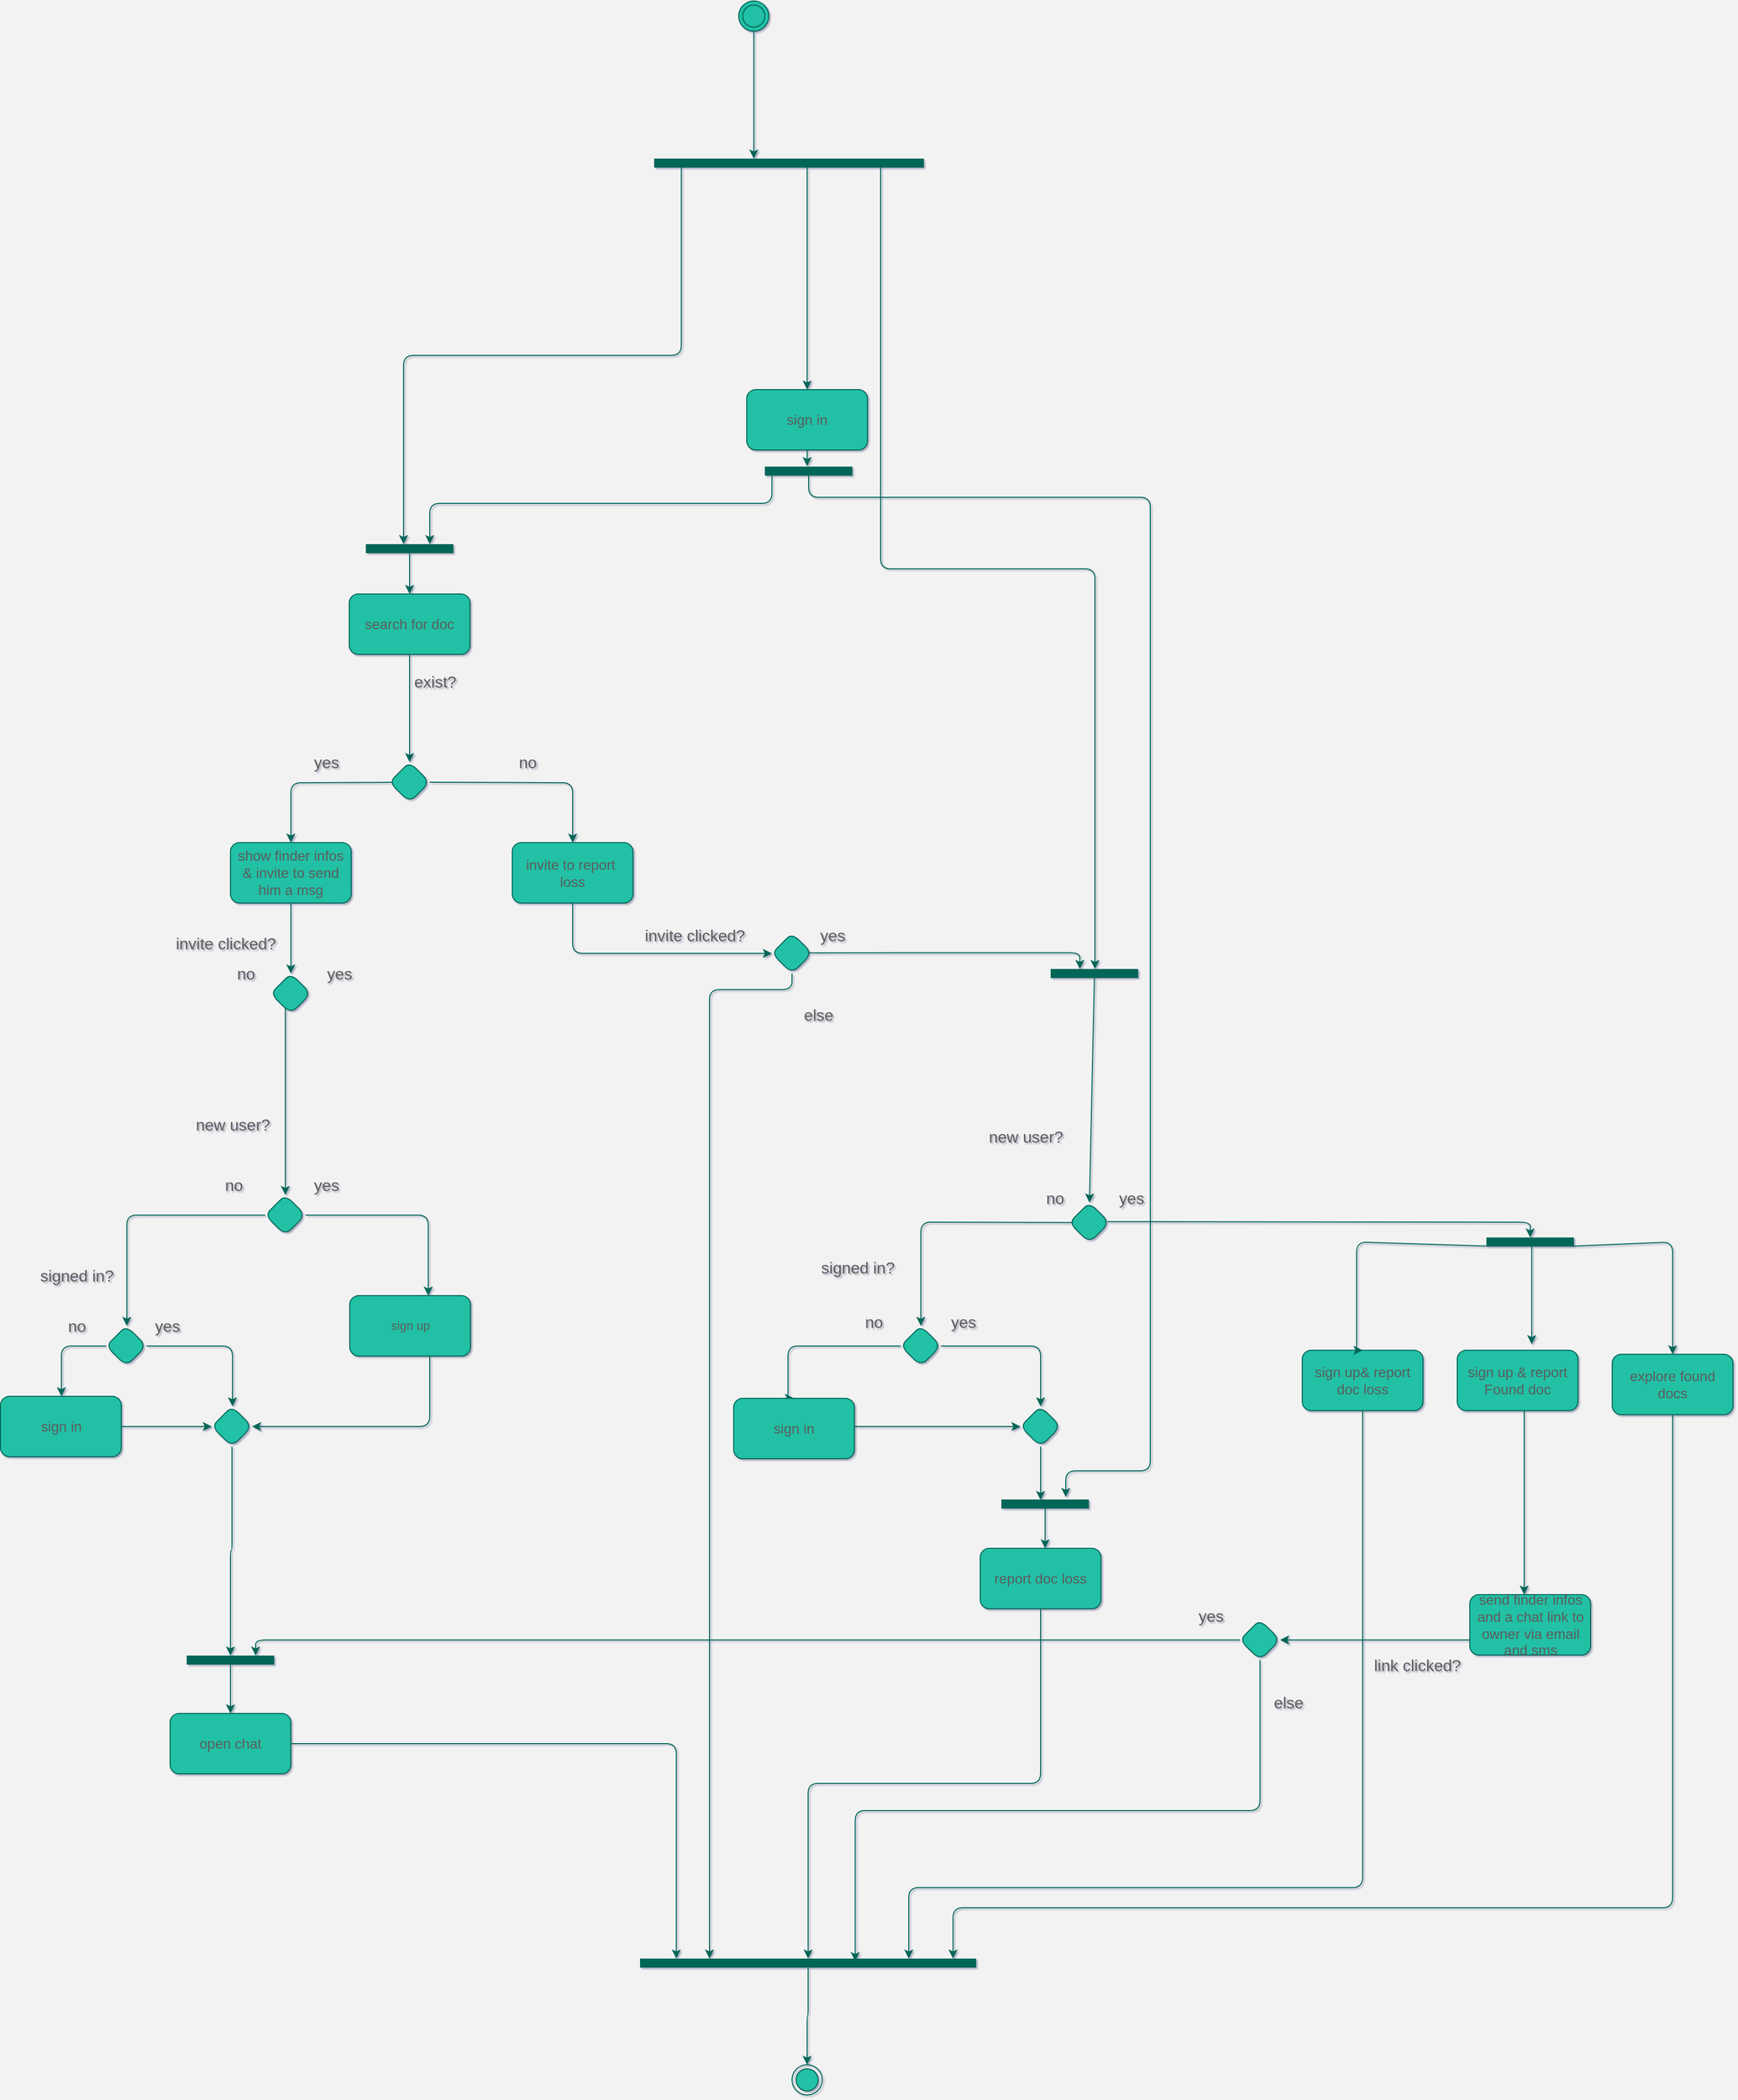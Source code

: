 <mxfile version="13.10.0" type="embed">
    <diagram id="foMfRqhruvX1AsDXUJWu" name="Page-1">
        <mxGraphModel dx="1956" dy="1659" grid="1" gridSize="10" guides="1" tooltips="1" connect="1" arrows="1" fold="1" page="0" pageScale="1" pageWidth="827" pageHeight="1169" background="#F2F2F2" math="0" shadow="1">
            <root>
                <mxCell id="0"/>
                <mxCell id="1" parent="0"/>
                <mxCell id="2" style="edgeStyle=orthogonalEdgeStyle;orthogonalLoop=1;jettySize=auto;html=1;fontSize=14;exitX=0.5;exitY=1;exitDx=0;exitDy=0;strokeColor=#006658;fontColor=#5C5C5C;" parent="1" source="12" target="35" edge="1">
                    <mxGeometry relative="1" as="geometry">
                        <Array as="points">
                            <mxPoint x="702" y="240"/>
                            <mxPoint x="910" y="240"/>
                        </Array>
                    </mxGeometry>
                </mxCell>
                <mxCell id="3" value="" style="ellipse;html=1;shape=endState;fillColor=#21C0A5;strokeColor=#006658;fontColor=#5C5C5C;rounded=1;" parent="1" vertex="1">
                    <mxGeometry x="920" y="1344" width="30" height="30" as="geometry"/>
                </mxCell>
                <mxCell id="4" style="orthogonalLoop=1;jettySize=auto;html=1;strokeColor=#006658;fontColor=#5C5C5C;" parent="1" source="5" target="16" edge="1">
                    <mxGeometry relative="1" as="geometry">
                        <mxPoint x="98" y="-499" as="targetPoint"/>
                    </mxGeometry>
                </mxCell>
                <mxCell id="5" value="" style="ellipse;shape=doubleEllipse;html=1;dashed=0;whitespace=wrap;aspect=fixed;fillColor=#21C0A5;strokeColor=#006658;fontColor=#5C5C5C;rounded=1;" parent="1" vertex="1">
                    <mxGeometry x="867" y="-706" width="30" height="30" as="geometry"/>
                </mxCell>
                <mxCell id="6" value="" style="edgeStyle=orthogonalEdgeStyle;orthogonalLoop=1;jettySize=auto;html=1;entryX=0.5;entryY=0;entryDx=0;entryDy=0;strokeColor=#006658;fontColor=#5C5C5C;" parent="1" source="8" target="11" edge="1">
                    <mxGeometry relative="1" as="geometry"/>
                </mxCell>
                <mxCell id="7" style="edgeStyle=orthogonalEdgeStyle;orthogonalLoop=1;jettySize=auto;html=1;strokeColor=#006658;fontColor=#5C5C5C;" parent="1" edge="1">
                    <mxGeometry relative="1" as="geometry">
                        <mxPoint x="580.0" y="-160.0" as="targetPoint"/>
                        <mxPoint x="580" y="-160" as="sourcePoint"/>
                    </mxGeometry>
                </mxCell>
                <mxCell id="8" value="search for doc" style="whiteSpace=wrap;html=1;shadow=0;glass=0;fontSize=14;fillColor=#21C0A5;strokeColor=#006658;fontColor=#5C5C5C;rounded=1;" parent="1" vertex="1">
                    <mxGeometry x="480" y="-117" width="120" height="60" as="geometry"/>
                </mxCell>
                <mxCell id="9" style="edgeStyle=orthogonalEdgeStyle;orthogonalLoop=1;jettySize=auto;html=1;entryX=0.5;entryY=0;entryDx=0;entryDy=0;strokeColor=#006658;fontColor=#5C5C5C;" parent="1" target="19" edge="1">
                    <mxGeometry relative="1" as="geometry">
                        <mxPoint x="530" y="70" as="sourcePoint"/>
                    </mxGeometry>
                </mxCell>
                <mxCell id="10" style="edgeStyle=orthogonalEdgeStyle;orthogonalLoop=1;jettySize=auto;html=1;strokeColor=#006658;fontColor=#5C5C5C;" parent="1" target="12" edge="1">
                    <mxGeometry relative="1" as="geometry">
                        <mxPoint x="560" y="70" as="sourcePoint"/>
                    </mxGeometry>
                </mxCell>
                <mxCell id="11" value="" style="rhombus;whiteSpace=wrap;html=1;shadow=0;glass=0;fillColor=#21C0A5;strokeColor=#006658;fontColor=#5C5C5C;rounded=1;" parent="1" vertex="1">
                    <mxGeometry x="520" y="50" width="40" height="40" as="geometry"/>
                </mxCell>
                <mxCell id="12" value="invite to report&amp;nbsp;&lt;br style=&quot;font-size: 14px&quot;&gt;loss" style="whiteSpace=wrap;html=1;shadow=0;glass=0;fontSize=14;fillColor=#21C0A5;strokeColor=#006658;fontColor=#5C5C5C;rounded=1;" parent="1" vertex="1">
                    <mxGeometry x="642" y="130" width="120" height="60" as="geometry"/>
                </mxCell>
                <mxCell id="13" style="edgeStyle=orthogonalEdgeStyle;orthogonalLoop=1;jettySize=auto;html=1;strokeColor=#006658;fontColor=#5C5C5C;" parent="1" source="16" target="87" edge="1">
                    <mxGeometry relative="1" as="geometry">
                        <Array as="points">
                            <mxPoint x="810" y="-354"/>
                            <mxPoint x="534" y="-354"/>
                        </Array>
                    </mxGeometry>
                </mxCell>
                <mxCell id="14" value="" style="edgeStyle=orthogonalEdgeStyle;orthogonalLoop=1;jettySize=auto;html=1;strokeColor=#006658;fontColor=#5C5C5C;" parent="1" source="16" target="85" edge="1">
                    <mxGeometry relative="1" as="geometry">
                        <mxPoint x="-410" y="-247" as="sourcePoint"/>
                        <mxPoint x="1241" y="248" as="targetPoint"/>
                        <Array as="points">
                            <mxPoint x="1008" y="-142"/>
                            <mxPoint x="1221" y="-142"/>
                        </Array>
                    </mxGeometry>
                </mxCell>
                <mxCell id="15" style="orthogonalLoop=1;jettySize=auto;html=1;entryX=0.5;entryY=0;entryDx=0;entryDy=0;strokeColor=#006658;fontColor=#5C5C5C;" parent="1" source="16" target="22" edge="1">
                    <mxGeometry relative="1" as="geometry">
                        <mxPoint x="943.6" y="-384.4" as="targetPoint"/>
                    </mxGeometry>
                </mxCell>
                <mxCell id="16" value="" style="line;strokeWidth=9;html=1;perimeter=backbonePerimeter;points=[];outlineConnect=0;shadow=0;glass=0;rotation=0;spacing=9;fontSize=18;fillColor=#21C0A5;strokeColor=#006658;fontColor=#5C5C5C;rounded=1;" parent="1" vertex="1">
                    <mxGeometry x="783" y="-550" width="268" height="10" as="geometry"/>
                </mxCell>
                <mxCell id="17" style="edgeStyle=orthogonalEdgeStyle;orthogonalLoop=1;jettySize=auto;html=1;exitX=0.921;exitY=0.486;exitDx=0;exitDy=0;exitPerimeter=0;strokeColor=#006658;fontColor=#5C5C5C;" parent="1" source="35" target="85" edge="1">
                    <mxGeometry relative="1" as="geometry">
                        <mxPoint x="620" y="136" as="sourcePoint"/>
                        <mxPoint x="1201" y="240" as="targetPoint"/>
                        <Array as="points">
                            <mxPoint x="1206" y="239"/>
                        </Array>
                    </mxGeometry>
                </mxCell>
                <mxCell id="18" style="edgeStyle=orthogonalEdgeStyle;orthogonalLoop=1;jettySize=auto;html=1;entryX=0.5;entryY=0;entryDx=0;entryDy=0;fontSize=14;strokeColor=#006658;fontColor=#5C5C5C;" parent="1" source="19" target="40" edge="1">
                    <mxGeometry relative="1" as="geometry"/>
                </mxCell>
                <mxCell id="19" value="show finder infos&lt;br&gt;&amp;amp; invite to send him a msg" style="whiteSpace=wrap;html=1;shadow=0;glass=0;fontSize=14;fillColor=#21C0A5;strokeColor=#006658;fontColor=#5C5C5C;rounded=1;" parent="1" vertex="1">
                    <mxGeometry x="362" y="130" width="120" height="60" as="geometry"/>
                </mxCell>
                <mxCell id="20" style="edgeStyle=orthogonalEdgeStyle;orthogonalLoop=1;jettySize=auto;html=1;strokeColor=#006658;fontColor=#5C5C5C;" parent="1" source="46" target="87" edge="1">
                    <mxGeometry relative="1" as="geometry">
                        <mxPoint x="890" y="-150" as="sourcePoint"/>
                        <mxPoint x="560" y="-157" as="targetPoint"/>
                        <Array as="points">
                            <mxPoint x="900" y="-207"/>
                            <mxPoint x="560" y="-207"/>
                        </Array>
                    </mxGeometry>
                </mxCell>
                <mxCell id="21" style="edgeStyle=elbowEdgeStyle;orthogonalLoop=1;jettySize=auto;html=1;entryX=0.483;entryY=0;entryDx=0;entryDy=0;entryPerimeter=0;fontSize=18;strokeColor=#006658;fontColor=#5C5C5C;" parent="1" source="22" target="46" edge="1">
                    <mxGeometry relative="1" as="geometry"/>
                </mxCell>
                <mxCell id="22" value="sign in" style="whiteSpace=wrap;html=1;shadow=0;glass=0;fontSize=14;fillColor=#21C0A5;strokeColor=#006658;fontColor=#5C5C5C;rounded=1;" parent="1" vertex="1">
                    <mxGeometry x="875" y="-320" width="120" height="60" as="geometry"/>
                </mxCell>
                <mxCell id="23" value="" style="rhombus;whiteSpace=wrap;html=1;shadow=0;glass=0;fillColor=#21C0A5;strokeColor=#006658;fontColor=#5C5C5C;rounded=1;" parent="1" vertex="1">
                    <mxGeometry x="1195.5" y="487.5" width="40" height="40" as="geometry"/>
                </mxCell>
                <mxCell id="24" style="orthogonalLoop=1;jettySize=auto;html=1;exitX=0.096;exitY=0.496;exitDx=0;exitDy=0;exitPerimeter=0;edgeStyle=elbowEdgeStyle;elbow=vertical;entryX=0.5;entryY=0;entryDx=0;entryDy=0;strokeColor=#006658;fontColor=#5C5C5C;" parent="1" source="23" target="72" edge="1">
                    <mxGeometry relative="1" as="geometry">
                        <mxPoint x="1200.84" y="262.84" as="sourcePoint"/>
                        <mxPoint x="1071" y="704" as="targetPoint"/>
                        <Array as="points">
                            <mxPoint x="1094" y="507"/>
                            <mxPoint x="1000" y="576"/>
                            <mxPoint x="1124" y="507"/>
                        </Array>
                    </mxGeometry>
                </mxCell>
                <mxCell id="25" value="exist?" style="text;html=1;align=center;verticalAlign=middle;resizable=0;points=[];autosize=1;fontSize=16;fontColor=#5C5C5C;rounded=1;" parent="1" vertex="1">
                    <mxGeometry x="535" y="-40" width="60" height="20" as="geometry"/>
                </mxCell>
                <mxCell id="26" value="yes" style="text;html=1;align=center;verticalAlign=middle;resizable=0;points=[];autosize=1;fontSize=16;fontColor=#5C5C5C;rounded=1;" parent="1" vertex="1">
                    <mxGeometry x="437" y="40" width="40" height="20" as="geometry"/>
                </mxCell>
                <mxCell id="27" value="&lt;font style=&quot;font-size: 16px;&quot;&gt;no&lt;/font&gt;" style="text;html=1;align=center;verticalAlign=middle;resizable=0;points=[];autosize=1;fontSize=16;fontColor=#5C5C5C;rounded=1;" parent="1" vertex="1">
                    <mxGeometry x="642" y="40" width="30" height="20" as="geometry"/>
                </mxCell>
                <mxCell id="28" value="&lt;font style=&quot;font-size: 16px&quot;&gt;new user?&lt;/font&gt;" style="text;html=1;align=center;verticalAlign=middle;resizable=0;points=[];autosize=1;fontSize=16;fontColor=#5C5C5C;rounded=1;" parent="1" vertex="1">
                    <mxGeometry x="1107" y="412" width="90" height="20" as="geometry"/>
                </mxCell>
                <mxCell id="29" value="&lt;font style=&quot;font-size: 16px;&quot;&gt;no&lt;/font&gt;" style="text;html=1;align=center;verticalAlign=middle;resizable=0;points=[];autosize=1;fontSize=16;fontColor=#5C5C5C;rounded=1;" parent="1" vertex="1">
                    <mxGeometry x="1165.5" y="472.5" width="30" height="20" as="geometry"/>
                </mxCell>
                <mxCell id="30" value="yes" style="text;html=1;align=center;verticalAlign=middle;resizable=0;points=[];autosize=1;fontSize=16;arcSize=50;fontColor=#5C5C5C;rounded=1;" parent="1" vertex="1">
                    <mxGeometry x="1236.5" y="472.5" width="40" height="20" as="geometry"/>
                </mxCell>
                <mxCell id="31" value="signed in?" style="text;html=1;align=center;verticalAlign=middle;resizable=0;points=[];autosize=1;fontSize=16;fontColor=#5C5C5C;rounded=1;" parent="1" vertex="1">
                    <mxGeometry x="940" y="542" width="90" height="20" as="geometry"/>
                </mxCell>
                <mxCell id="32" value="yes" style="text;html=1;align=center;verticalAlign=middle;resizable=0;points=[];autosize=1;fontSize=16;fontColor=#5C5C5C;rounded=1;" parent="1" vertex="1">
                    <mxGeometry x="1070" y="596" width="40" height="20" as="geometry"/>
                </mxCell>
                <mxCell id="33" value="&lt;font style=&quot;font-size: 16px;&quot;&gt;no&lt;/font&gt;" style="text;html=1;align=center;verticalAlign=middle;resizable=0;points=[];autosize=1;fontSize=16;fontColor=#5C5C5C;rounded=1;" parent="1" vertex="1">
                    <mxGeometry x="986" y="596" width="30" height="20" as="geometry"/>
                </mxCell>
                <mxCell id="34" style="edgeStyle=orthogonalEdgeStyle;orthogonalLoop=1;jettySize=auto;html=1;fontSize=14;exitX=0.5;exitY=1;exitDx=0;exitDy=0;strokeColor=#006658;fontColor=#5C5C5C;" parent="1" source="35" target="103" edge="1">
                    <mxGeometry relative="1" as="geometry">
                        <mxPoint x="910" y="1245.833" as="targetPoint"/>
                        <Array as="points">
                            <mxPoint x="920" y="276"/>
                            <mxPoint x="838" y="276"/>
                        </Array>
                    </mxGeometry>
                </mxCell>
                <mxCell id="35" value="" style="rhombus;whiteSpace=wrap;html=1;shadow=0;glass=0;fillColor=#21C0A5;strokeColor=#006658;fontColor=#5C5C5C;rounded=1;" parent="1" vertex="1">
                    <mxGeometry x="900" y="220" width="40" height="40" as="geometry"/>
                </mxCell>
                <mxCell id="36" value="invite clicked?" style="text;html=1;align=center;verticalAlign=middle;resizable=0;points=[];autosize=1;fontSize=16;fontColor=#5C5C5C;rounded=1;" parent="1" vertex="1">
                    <mxGeometry x="763" y="212" width="120" height="20" as="geometry"/>
                </mxCell>
                <mxCell id="37" value="yes" style="text;html=1;align=center;verticalAlign=middle;resizable=0;points=[];autosize=1;fontSize=16;fontColor=#5C5C5C;rounded=1;" parent="1" vertex="1">
                    <mxGeometry x="940" y="212" width="40" height="20" as="geometry"/>
                </mxCell>
                <mxCell id="38" value="&lt;font style=&quot;font-size: 16px&quot;&gt;else&lt;/font&gt;" style="text;html=1;align=center;verticalAlign=middle;resizable=0;points=[];autosize=1;fontSize=16;fontColor=#5C5C5C;rounded=1;" parent="1" vertex="1">
                    <mxGeometry x="926" y="289" width="39" height="23" as="geometry"/>
                </mxCell>
                <mxCell id="39" style="edgeStyle=elbowEdgeStyle;orthogonalLoop=1;jettySize=auto;html=1;entryX=0.5;entryY=0;entryDx=0;entryDy=0;fontSize=18;strokeColor=#006658;fontColor=#5C5C5C;" parent="1" source="40" target="49" edge="1">
                    <mxGeometry relative="1" as="geometry"/>
                </mxCell>
                <mxCell id="40" value="" style="rhombus;whiteSpace=wrap;html=1;shadow=0;glass=0;fillColor=#21C0A5;strokeColor=#006658;fontColor=#5C5C5C;rounded=1;" parent="1" vertex="1">
                    <mxGeometry x="402" y="260" width="40" height="40" as="geometry"/>
                </mxCell>
                <mxCell id="41" value="invite clicked?" style="text;html=1;align=center;verticalAlign=middle;resizable=0;points=[];autosize=1;fontSize=16;fontColor=#5C5C5C;rounded=1;" parent="1" vertex="1">
                    <mxGeometry x="296.5" y="220" width="120" height="20" as="geometry"/>
                </mxCell>
                <mxCell id="42" value="yes" style="text;html=1;align=center;verticalAlign=middle;resizable=0;points=[];autosize=1;fontSize=16;fontColor=#5C5C5C;rounded=1;" parent="1" vertex="1">
                    <mxGeometry x="450" y="250" width="40" height="20" as="geometry"/>
                </mxCell>
                <mxCell id="43" value="&lt;font style=&quot;font-size: 16px;&quot;&gt;no&lt;/font&gt;" style="text;html=1;align=center;verticalAlign=middle;resizable=0;points=[];autosize=1;fontSize=16;fontColor=#5C5C5C;rounded=1;" parent="1" vertex="1">
                    <mxGeometry x="362" y="250" width="30" height="20" as="geometry"/>
                </mxCell>
                <mxCell id="44" style="orthogonalLoop=1;jettySize=auto;html=1;entryX=0.5;entryY=0;entryDx=0;entryDy=0;fontSize=18;strokeColor=#006658;fontColor=#5C5C5C;" parent="1" target="23" edge="1">
                    <mxGeometry relative="1" as="geometry">
                        <mxPoint x="1220.565" y="259.565" as="sourcePoint"/>
                    </mxGeometry>
                </mxCell>
                <mxCell id="45" style="edgeStyle=orthogonalEdgeStyle;orthogonalLoop=1;jettySize=auto;html=1;strokeColor=#006658;fontColor=#5C5C5C;" parent="1" source="46" edge="1">
                    <mxGeometry relative="1" as="geometry">
                        <mxPoint x="1192" y="780" as="targetPoint"/>
                        <mxPoint x="956" y="-214" as="sourcePoint"/>
                        <Array as="points">
                            <mxPoint x="936" y="-213"/>
                            <mxPoint x="1276" y="-213"/>
                            <mxPoint x="1276" y="754"/>
                            <mxPoint x="1192" y="754"/>
                        </Array>
                    </mxGeometry>
                </mxCell>
                <mxCell id="46" value="" style="line;strokeWidth=9;html=1;perimeter=backbonePerimeter;points=[];outlineConnect=0;shadow=0;glass=0;rotation=0;spacing=9;fontSize=18;fillColor=#21C0A5;strokeColor=#006658;fontColor=#5C5C5C;rounded=1;" parent="1" vertex="1">
                    <mxGeometry x="893" y="-244" width="87" height="10" as="geometry"/>
                </mxCell>
                <mxCell id="47" value="" style="edgeStyle=elbowEdgeStyle;orthogonalLoop=1;jettySize=auto;html=1;fontSize=18;strokeColor=#006658;fontColor=#5C5C5C;" parent="1" source="49" target="54" edge="1">
                    <mxGeometry relative="1" as="geometry">
                        <Array as="points">
                            <mxPoint x="558.5" y="550"/>
                        </Array>
                    </mxGeometry>
                </mxCell>
                <mxCell id="48" style="edgeStyle=elbowEdgeStyle;orthogonalLoop=1;jettySize=auto;html=1;fontSize=18;entryX=0.5;entryY=0;entryDx=0;entryDy=0;strokeColor=#006658;fontColor=#5C5C5C;" parent="1" source="49" target="59" edge="1">
                    <mxGeometry relative="1" as="geometry">
                        <mxPoint x="258.5" y="620" as="targetPoint"/>
                        <Array as="points">
                            <mxPoint x="259" y="500"/>
                            <mxPoint x="370" y="500"/>
                            <mxPoint x="259" y="510"/>
                            <mxPoint x="258.5" y="530"/>
                        </Array>
                    </mxGeometry>
                </mxCell>
                <mxCell id="49" value="" style="rhombus;whiteSpace=wrap;html=1;shadow=0;glass=0;fillColor=#21C0A5;strokeColor=#006658;fontColor=#5C5C5C;rounded=1;" parent="1" vertex="1">
                    <mxGeometry x="396.5" y="480" width="40" height="40" as="geometry"/>
                </mxCell>
                <mxCell id="50" value="&lt;font style=&quot;font-size: 16px&quot;&gt;new user?&lt;/font&gt;" style="text;html=1;align=center;verticalAlign=middle;resizable=0;points=[];autosize=1;fontSize=16;fontColor=#5C5C5C;rounded=1;" parent="1" vertex="1">
                    <mxGeometry x="318.5" y="400" width="90" height="20" as="geometry"/>
                </mxCell>
                <mxCell id="51" value="&lt;font style=&quot;font-size: 16px;&quot;&gt;no&lt;/font&gt;" style="text;html=1;align=center;verticalAlign=middle;resizable=0;points=[];autosize=1;fontSize=16;fontColor=#5C5C5C;rounded=1;" parent="1" vertex="1">
                    <mxGeometry x="350" y="460" width="30" height="20" as="geometry"/>
                </mxCell>
                <mxCell id="52" value="yes" style="text;html=1;align=center;verticalAlign=middle;resizable=0;points=[];autosize=1;fontSize=16;fontColor=#5C5C5C;rounded=1;" parent="1" vertex="1">
                    <mxGeometry x="436.5" y="460" width="40" height="20" as="geometry"/>
                </mxCell>
                <mxCell id="53" style="edgeStyle=orthogonalEdgeStyle;orthogonalLoop=1;jettySize=auto;html=1;entryX=1;entryY=0.5;entryDx=0;entryDy=0;strokeColor=#006658;fontColor=#5C5C5C;" parent="1" source="54" target="66" edge="1">
                    <mxGeometry relative="1" as="geometry">
                        <Array as="points">
                            <mxPoint x="560" y="710"/>
                        </Array>
                    </mxGeometry>
                </mxCell>
                <mxCell id="54" value="sign up" style="whiteSpace=wrap;html=1;shadow=0;glass=0;fillColor=#21C0A5;strokeColor=#006658;fontColor=#5C5C5C;rounded=1;" parent="1" vertex="1">
                    <mxGeometry x="480.5" y="580" width="120" height="60" as="geometry"/>
                </mxCell>
                <mxCell id="55" style="edgeStyle=orthogonalEdgeStyle;orthogonalLoop=1;jettySize=auto;html=1;strokeColor=#006658;fontColor=#5C5C5C;" parent="1" source="56" target="103" edge="1">
                    <mxGeometry relative="1" as="geometry">
                        <mxPoint x="802.5" y="1220" as="targetPoint"/>
                        <Array as="points">
                            <mxPoint x="805" y="1025"/>
                        </Array>
                    </mxGeometry>
                </mxCell>
                <mxCell id="56" value="&lt;font style=&quot;font-size: 14px&quot;&gt;open chat&lt;/font&gt;" style="whiteSpace=wrap;html=1;shadow=0;glass=0;fillColor=#21C0A5;strokeColor=#006658;fontColor=#5C5C5C;rounded=1;" parent="1" vertex="1">
                    <mxGeometry x="302" y="995" width="120" height="60" as="geometry"/>
                </mxCell>
                <mxCell id="57" style="edgeStyle=elbowEdgeStyle;orthogonalLoop=1;jettySize=auto;html=1;entryX=0.5;entryY=0;entryDx=0;entryDy=0;fontSize=18;strokeColor=#006658;fontColor=#5C5C5C;" parent="1" source="59" target="66" edge="1">
                    <mxGeometry relative="1" as="geometry">
                        <mxPoint x="280" y="630" as="sourcePoint"/>
                        <Array as="points">
                            <mxPoint x="364" y="660"/>
                            <mxPoint x="360" y="640"/>
                            <mxPoint x="364" y="650"/>
                            <mxPoint x="350" y="650"/>
                            <mxPoint x="321" y="660"/>
                        </Array>
                    </mxGeometry>
                </mxCell>
                <mxCell id="58" style="edgeStyle=orthogonalEdgeStyle;orthogonalLoop=1;jettySize=auto;html=1;strokeColor=#006658;fontColor=#5C5C5C;" parent="1" source="59" target="64" edge="1">
                    <mxGeometry relative="1" as="geometry">
                        <mxPoint x="180" y="680" as="targetPoint"/>
                        <Array as="points">
                            <mxPoint x="194" y="630"/>
                        </Array>
                    </mxGeometry>
                </mxCell>
                <mxCell id="59" value="" style="rhombus;whiteSpace=wrap;html=1;shadow=0;glass=0;fillColor=#21C0A5;strokeColor=#006658;fontColor=#5C5C5C;rounded=1;" parent="1" vertex="1">
                    <mxGeometry x="238.5" y="610" width="40" height="40" as="geometry"/>
                </mxCell>
                <mxCell id="60" value="yes" style="text;html=1;align=center;verticalAlign=middle;resizable=0;points=[];autosize=1;fontSize=16;fontColor=#5C5C5C;rounded=1;" parent="1" vertex="1">
                    <mxGeometry x="278.5" y="600" width="40" height="20" as="geometry"/>
                </mxCell>
                <mxCell id="61" value="&lt;font style=&quot;font-size: 16px;&quot;&gt;no&lt;/font&gt;" style="text;html=1;align=center;verticalAlign=middle;resizable=0;points=[];autosize=1;fontSize=16;fontColor=#5C5C5C;rounded=1;" parent="1" vertex="1">
                    <mxGeometry x="193.5" y="600" width="30" height="20" as="geometry"/>
                </mxCell>
                <mxCell id="62" value="signed in?" style="text;html=1;align=center;verticalAlign=middle;resizable=0;points=[];autosize=1;fontSize=16;fontColor=#5C5C5C;rounded=1;" parent="1" vertex="1">
                    <mxGeometry x="163.5" y="550" width="90" height="20" as="geometry"/>
                </mxCell>
                <mxCell id="63" style="edgeStyle=orthogonalEdgeStyle;orthogonalLoop=1;jettySize=auto;html=1;entryX=0;entryY=0.5;entryDx=0;entryDy=0;strokeColor=#006658;fontColor=#5C5C5C;" parent="1" source="64" target="66" edge="1">
                    <mxGeometry relative="1" as="geometry"/>
                </mxCell>
                <mxCell id="64" value="&lt;font style=&quot;font-size: 14px&quot;&gt;sign in&lt;/font&gt;" style="whiteSpace=wrap;html=1;shadow=0;glass=0;fillColor=#21C0A5;strokeColor=#006658;fontColor=#5C5C5C;rounded=1;" parent="1" vertex="1">
                    <mxGeometry x="133.5" y="680" width="120" height="60" as="geometry"/>
                </mxCell>
                <mxCell id="65" style="edgeStyle=orthogonalEdgeStyle;orthogonalLoop=1;jettySize=auto;html=1;strokeColor=#006658;fontColor=#5C5C5C;" parent="1" source="66" target="95" edge="1">
                    <mxGeometry relative="1" as="geometry"/>
                </mxCell>
                <mxCell id="66" value="" style="rhombus;whiteSpace=wrap;html=1;shadow=0;glass=0;fillColor=#21C0A5;strokeColor=#006658;fontColor=#5C5C5C;rounded=1;" parent="1" vertex="1">
                    <mxGeometry x="343.5" y="690" width="40" height="40" as="geometry"/>
                </mxCell>
                <mxCell id="67" style="edgeStyle=elbowEdgeStyle;orthogonalLoop=1;jettySize=auto;elbow=vertical;html=1;strokeColor=#006658;fontColor=#5C5C5C;" parent="1" source="68" target="103" edge="1">
                    <mxGeometry relative="1" as="geometry">
                        <mxPoint x="1008" y="1233" as="targetPoint"/>
                        <Array as="points">
                            <mxPoint x="1036" y="1168"/>
                            <mxPoint x="1216" y="1168"/>
                            <mxPoint x="1060" y="1180"/>
                            <mxPoint x="1351" y="1156"/>
                            <mxPoint x="1027" y="1178"/>
                            <mxPoint x="1118" y="1106"/>
                            <mxPoint x="1226" y="1148"/>
                        </Array>
                    </mxGeometry>
                </mxCell>
                <mxCell id="68" value="sign up&amp;amp; report doc loss" style="whiteSpace=wrap;html=1;shadow=0;glass=0;fontSize=14;fillColor=#21C0A5;strokeColor=#006658;fontColor=#5C5C5C;rounded=1;" parent="1" vertex="1">
                    <mxGeometry x="1427" y="634.25" width="120" height="60" as="geometry"/>
                </mxCell>
                <mxCell id="69" style="orthogonalLoop=1;jettySize=auto;html=1;exitX=0.947;exitY=0.475;exitDx=0;exitDy=0;exitPerimeter=0;edgeStyle=elbowEdgeStyle;elbow=vertical;strokeColor=#006658;fontColor=#5C5C5C;" parent="1" source="23" target="84" edge="1">
                    <mxGeometry relative="1" as="geometry">
                        <mxPoint x="1233.88" y="490.0" as="sourcePoint"/>
                        <mxPoint x="1240" y="568" as="targetPoint"/>
                        <Array as="points">
                            <mxPoint x="1297" y="507"/>
                        </Array>
                    </mxGeometry>
                </mxCell>
                <mxCell id="70" style="edgeStyle=elbowEdgeStyle;orthogonalLoop=1;jettySize=auto;html=1;entryX=0.5;entryY=0;entryDx=0;entryDy=0;strokeColor=#006658;fontColor=#5C5C5C;" parent="1" source="72" target="78" edge="1">
                    <mxGeometry relative="1" as="geometry">
                        <Array as="points">
                            <mxPoint x="1167" y="660"/>
                        </Array>
                    </mxGeometry>
                </mxCell>
                <mxCell id="71" style="edgeStyle=elbowEdgeStyle;orthogonalLoop=1;jettySize=auto;html=1;entryX=0.5;entryY=0;entryDx=0;entryDy=0;strokeColor=#006658;fontColor=#5C5C5C;" parent="1" source="72" target="76" edge="1">
                    <mxGeometry relative="1" as="geometry">
                        <Array as="points">
                            <mxPoint x="916" y="654"/>
                        </Array>
                    </mxGeometry>
                </mxCell>
                <mxCell id="72" value="" style="rhombus;whiteSpace=wrap;html=1;shadow=0;glass=0;fillColor=#21C0A5;strokeColor=#006658;fontColor=#5C5C5C;rounded=1;" parent="1" vertex="1">
                    <mxGeometry x="1028" y="610" width="40" height="40" as="geometry"/>
                </mxCell>
                <mxCell id="73" style="edgeStyle=elbowEdgeStyle;orthogonalLoop=1;jettySize=auto;elbow=vertical;html=1;strokeColor=#006658;fontColor=#5C5C5C;" parent="1" source="74" target="103" edge="1">
                    <mxGeometry relative="1" as="geometry"/>
                </mxCell>
                <mxCell id="74" value="report doc loss" style="whiteSpace=wrap;html=1;shadow=0;glass=0;fontSize=14;fillColor=#21C0A5;strokeColor=#006658;fontColor=#5C5C5C;rounded=1;" parent="1" vertex="1">
                    <mxGeometry x="1107" y="831" width="120" height="60" as="geometry"/>
                </mxCell>
                <mxCell id="75" style="edgeStyle=elbowEdgeStyle;orthogonalLoop=1;jettySize=auto;html=1;entryX=0;entryY=0.5;entryDx=0;entryDy=0;strokeColor=#006658;fontColor=#5C5C5C;" parent="1" source="76" target="78" edge="1">
                    <mxGeometry relative="1" as="geometry">
                        <Array as="points">
                            <mxPoint x="1072" y="710"/>
                            <mxPoint x="1116" y="700"/>
                        </Array>
                    </mxGeometry>
                </mxCell>
                <mxCell id="76" value="sign in" style="whiteSpace=wrap;html=1;shadow=0;glass=0;fontSize=14;fillColor=#21C0A5;strokeColor=#006658;fontColor=#5C5C5C;rounded=1;" parent="1" vertex="1">
                    <mxGeometry x="862" y="682" width="120" height="60" as="geometry"/>
                </mxCell>
                <mxCell id="77" style="edgeStyle=elbowEdgeStyle;orthogonalLoop=1;jettySize=auto;html=1;strokeColor=#006658;fontColor=#5C5C5C;" parent="1" source="78" edge="1">
                    <mxGeometry relative="1" as="geometry">
                        <mxPoint x="1167" y="783" as="targetPoint"/>
                    </mxGeometry>
                </mxCell>
                <mxCell id="78" value="" style="rhombus;whiteSpace=wrap;html=1;shadow=0;glass=0;fillColor=#21C0A5;strokeColor=#006658;fontColor=#5C5C5C;rounded=1;" parent="1" vertex="1">
                    <mxGeometry x="1147" y="690" width="40" height="40" as="geometry"/>
                </mxCell>
                <mxCell id="79" value="" style="edgeStyle=elbowEdgeStyle;orthogonalLoop=1;jettySize=auto;html=1;strokeColor=#006658;fontColor=#5C5C5C;" parent="1" source="80" target="93" edge="1">
                    <mxGeometry relative="1" as="geometry"/>
                </mxCell>
                <mxCell id="80" value="sign up &amp;amp; report Found doc" style="whiteSpace=wrap;html=1;shadow=0;glass=0;fontSize=14;fillColor=#21C0A5;strokeColor=#006658;fontColor=#5C5C5C;rounded=1;" parent="1" vertex="1">
                    <mxGeometry x="1581" y="634.25" width="120" height="60" as="geometry"/>
                </mxCell>
                <mxCell id="81" style="edgeStyle=elbowEdgeStyle;orthogonalLoop=1;jettySize=auto;html=1;entryX=0.5;entryY=0;entryDx=0;entryDy=0;strokeColor=#006658;fontColor=#5C5C5C;" parent="1" source="84" target="68" edge="1">
                    <mxGeometry relative="1" as="geometry">
                        <Array as="points">
                            <mxPoint x="1481" y="590.25"/>
                        </Array>
                    </mxGeometry>
                </mxCell>
                <mxCell id="82" style="edgeStyle=elbowEdgeStyle;orthogonalLoop=1;jettySize=auto;html=1;entryX=0.617;entryY=-0.1;entryDx=0;entryDy=0;entryPerimeter=0;strokeColor=#006658;fontColor=#5C5C5C;" parent="1" source="84" target="80" edge="1">
                    <mxGeometry relative="1" as="geometry">
                        <Array as="points">
                            <mxPoint x="1655" y="582.25"/>
                        </Array>
                    </mxGeometry>
                </mxCell>
                <mxCell id="83" style="edgeStyle=elbowEdgeStyle;orthogonalLoop=1;jettySize=auto;html=1;strokeColor=#006658;fontColor=#5C5C5C;" parent="1" source="84" target="89" edge="1">
                    <mxGeometry relative="1" as="geometry">
                        <Array as="points">
                            <mxPoint x="1795" y="592.25"/>
                        </Array>
                    </mxGeometry>
                </mxCell>
                <mxCell id="84" value="" style="line;strokeWidth=9;html=1;perimeter=backbonePerimeter;points=[];outlineConnect=0;shadow=0;glass=0;rotation=0;spacing=9;fontSize=18;fillColor=#21C0A5;strokeColor=#006658;fontColor=#5C5C5C;rounded=1;" parent="1" vertex="1">
                    <mxGeometry x="1610" y="521.75" width="87" height="10" as="geometry"/>
                </mxCell>
                <mxCell id="85" value="" style="line;strokeWidth=9;html=1;perimeter=backbonePerimeter;points=[];outlineConnect=0;shadow=0;glass=0;rotation=0;spacing=9;fontSize=18;fillColor=#21C0A5;strokeColor=#006658;fontColor=#5C5C5C;rounded=1;" parent="1" vertex="1">
                    <mxGeometry x="1177" y="255" width="87" height="10" as="geometry"/>
                </mxCell>
                <mxCell id="86" style="edgeStyle=elbowEdgeStyle;orthogonalLoop=1;jettySize=auto;html=1;entryX=0.5;entryY=0;entryDx=0;entryDy=0;strokeColor=#006658;fontColor=#5C5C5C;" parent="1" source="87" target="8" edge="1">
                    <mxGeometry relative="1" as="geometry"/>
                </mxCell>
                <mxCell id="87" value="" style="line;strokeWidth=9;html=1;perimeter=backbonePerimeter;points=[];outlineConnect=0;shadow=0;glass=0;rotation=0;spacing=9;fontSize=18;direction=west;fillColor=#21C0A5;strokeColor=#006658;fontColor=#5C5C5C;rounded=1;" parent="1" vertex="1">
                    <mxGeometry x="496.5" y="-177" width="87" height="30" as="geometry"/>
                </mxCell>
                <mxCell id="88" style="edgeStyle=elbowEdgeStyle;orthogonalLoop=1;jettySize=auto;elbow=vertical;html=1;strokeColor=#006658;fontColor=#5C5C5C;" parent="1" source="89" target="103" edge="1">
                    <mxGeometry relative="1" as="geometry">
                        <Array as="points">
                            <mxPoint x="1080" y="1188"/>
                            <mxPoint x="1038" y="1115"/>
                            <mxPoint x="995" y="1208"/>
                            <mxPoint x="1248" y="1190"/>
                            <mxPoint x="1046" y="1190"/>
                            <mxPoint x="1250" y="1160"/>
                        </Array>
                    </mxGeometry>
                </mxCell>
                <mxCell id="89" value="explore found docs" style="whiteSpace=wrap;html=1;shadow=0;glass=0;fontSize=14;fillColor=#21C0A5;strokeColor=#006658;fontColor=#5C5C5C;rounded=1;" parent="1" vertex="1">
                    <mxGeometry x="1735" y="638.25" width="120" height="60" as="geometry"/>
                </mxCell>
                <mxCell id="90" style="edgeStyle=elbowEdgeStyle;orthogonalLoop=1;jettySize=auto;html=1;strokeColor=#006658;fontColor=#5C5C5C;" parent="1" source="91" target="74" edge="1">
                    <mxGeometry relative="1" as="geometry"/>
                </mxCell>
                <mxCell id="91" value="" style="line;strokeWidth=9;html=1;perimeter=backbonePerimeter;points=[];outlineConnect=0;shadow=0;glass=0;rotation=0;spacing=9;fontSize=18;fillColor=#21C0A5;strokeColor=#006658;fontColor=#5C5C5C;rounded=1;" parent="1" vertex="1">
                    <mxGeometry x="1128" y="782" width="87" height="10" as="geometry"/>
                </mxCell>
                <mxCell id="92" style="edgeStyle=elbowEdgeStyle;orthogonalLoop=1;jettySize=auto;html=1;exitX=0;exitY=0.5;exitDx=0;exitDy=0;strokeColor=#006658;fontColor=#5C5C5C;" parent="1" source="97" target="95" edge="1">
                    <mxGeometry relative="1" as="geometry">
                        <mxPoint x="394" y="874" as="targetPoint"/>
                        <mxPoint x="1363" y="922" as="sourcePoint"/>
                        <Array as="points">
                            <mxPoint x="387" y="914"/>
                        </Array>
                    </mxGeometry>
                </mxCell>
                <mxCell id="93" value="send finder infos and a chat link to owner via email and sms" style="whiteSpace=wrap;html=1;shadow=0;fontSize=14;glass=0;fillColor=#21C0A5;strokeColor=#006658;fontColor=#5C5C5C;rounded=1;" parent="1" vertex="1">
                    <mxGeometry x="1593.5" y="877" width="120" height="60" as="geometry"/>
                </mxCell>
                <mxCell id="94" style="edgeStyle=elbowEdgeStyle;orthogonalLoop=1;jettySize=auto;html=1;strokeColor=#006658;fontColor=#5C5C5C;" parent="1" source="95" target="56" edge="1">
                    <mxGeometry relative="1" as="geometry"/>
                </mxCell>
                <mxCell id="95" value="" style="line;strokeWidth=9;html=1;perimeter=backbonePerimeter;points=[];outlineConnect=0;shadow=0;glass=0;rotation=0;spacing=9;fontSize=18;fillColor=#21C0A5;strokeColor=#006658;fontColor=#5C5C5C;rounded=1;" parent="1" vertex="1">
                    <mxGeometry x="318.5" y="937" width="87" height="10" as="geometry"/>
                </mxCell>
                <mxCell id="96" style="edgeStyle=elbowEdgeStyle;orthogonalLoop=1;jettySize=auto;html=1;exitX=0.5;exitY=1;exitDx=0;exitDy=0;entryX=0.64;entryY=0.3;entryDx=0;entryDy=0;entryPerimeter=0;elbow=vertical;strokeColor=#006658;fontColor=#5C5C5C;" parent="1" source="97" target="103" edge="1">
                    <mxGeometry relative="1" as="geometry">
                        <mxPoint x="973" y="1218" as="targetPoint"/>
                    </mxGeometry>
                </mxCell>
                <mxCell id="97" value="" style="rhombus;whiteSpace=wrap;html=1;shadow=0;glass=0;fillColor=#21C0A5;strokeColor=#006658;fontColor=#5C5C5C;rounded=1;" parent="1" vertex="1">
                    <mxGeometry x="1365" y="902" width="40" height="40" as="geometry"/>
                </mxCell>
                <mxCell id="98" style="edgeStyle=elbowEdgeStyle;orthogonalLoop=1;jettySize=auto;html=1;exitX=0;exitY=0.75;exitDx=0;exitDy=0;strokeColor=#006658;fontColor=#5C5C5C;" parent="1" source="93" target="97" edge="1">
                    <mxGeometry relative="1" as="geometry">
                        <mxPoint x="387" y="937.5" as="targetPoint"/>
                        <mxPoint x="1593.5" y="922" as="sourcePoint"/>
                        <Array as="points"/>
                    </mxGeometry>
                </mxCell>
                <mxCell id="99" value="link clicked?" style="text;html=1;align=center;verticalAlign=middle;resizable=0;points=[];autosize=1;fontSize=16;fontColor=#5C5C5C;rounded=1;" parent="1" vertex="1">
                    <mxGeometry x="1493" y="935" width="96" height="23" as="geometry"/>
                </mxCell>
                <mxCell id="100" value="yes" style="text;html=1;align=center;verticalAlign=middle;resizable=0;points=[];autosize=1;fontSize=16;fontColor=#5C5C5C;rounded=1;" parent="1" vertex="1">
                    <mxGeometry x="1316" y="888" width="40" height="20" as="geometry"/>
                </mxCell>
                <mxCell id="101" value="else" style="text;html=1;align=center;verticalAlign=middle;resizable=0;points=[];autosize=1;fontSize=16;fontColor=#5C5C5C;rounded=1;" parent="1" vertex="1">
                    <mxGeometry x="1393" y="972" width="39" height="23" as="geometry"/>
                </mxCell>
                <mxCell id="102" style="edgeStyle=orthogonalEdgeStyle;orthogonalLoop=1;jettySize=auto;html=1;entryX=0.5;entryY=0;entryDx=0;entryDy=0;strokeColor=#006658;fontColor=#5C5C5C;" parent="1" source="103" target="3" edge="1">
                    <mxGeometry relative="1" as="geometry"/>
                </mxCell>
                <mxCell id="103" value="" style="line;strokeWidth=9;html=1;perimeter=backbonePerimeter;points=[];outlineConnect=0;shadow=0;glass=0;rotation=0;spacing=9;fontSize=18;fillColor=#21C0A5;strokeColor=#006658;fontColor=#5C5C5C;rounded=1;" parent="1" vertex="1">
                    <mxGeometry x="769" y="1238" width="334" height="10" as="geometry"/>
                </mxCell>
            </root>
        </mxGraphModel>
    </diagram>
</mxfile>